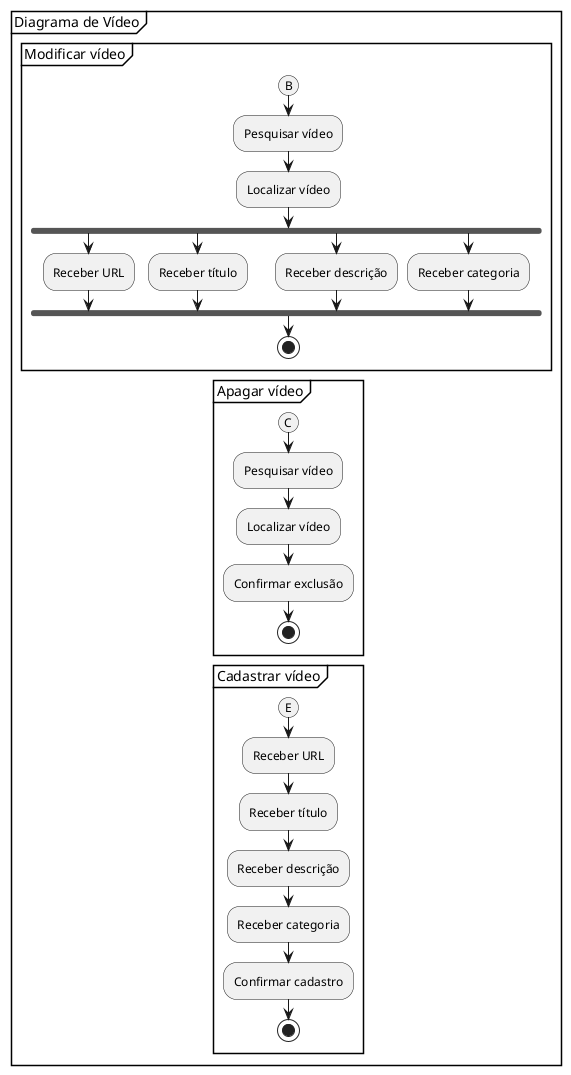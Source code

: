 @startuml

partition "Diagrama de Vídeo" {
    partition "Modificar vídeo" {
        (B)
        :Pesquisar vídeo;
        :Localizar vídeo;
        fork
        :Receber URL;
        fork again
        :Receber título;
        fork again
        :Receber descrição;
        fork again
        :Receber categoria;
        end fork
        stop
    }
    partition "Apagar vídeo" {
        (C)
        :Pesquisar vídeo;
        :Localizar vídeo;
        :Confirmar exclusão;
        stop
    }  

    partition "Cadastrar vídeo" {
        (E)
        :Receber URL;
        :Receber título;
        :Receber descrição;
        :Receber categoria;
        :Confirmar cadastro;
        stop
    }
}
@enduml